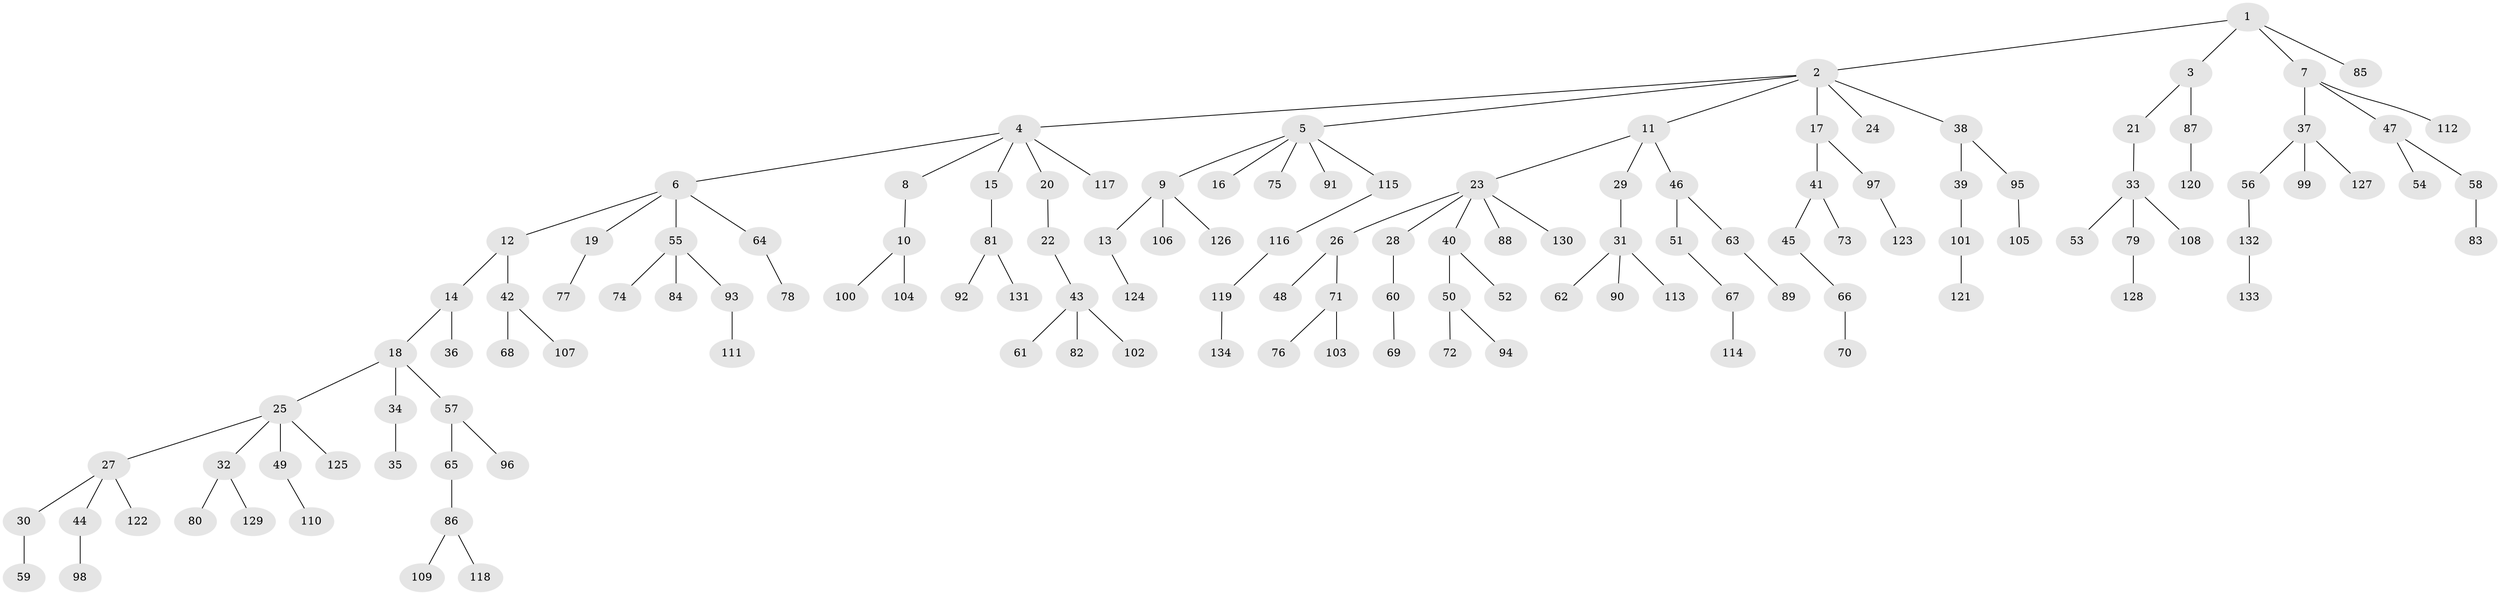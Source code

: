 // Generated by graph-tools (version 1.1) at 2025/36/03/09/25 02:36:37]
// undirected, 134 vertices, 133 edges
graph export_dot {
graph [start="1"]
  node [color=gray90,style=filled];
  1;
  2;
  3;
  4;
  5;
  6;
  7;
  8;
  9;
  10;
  11;
  12;
  13;
  14;
  15;
  16;
  17;
  18;
  19;
  20;
  21;
  22;
  23;
  24;
  25;
  26;
  27;
  28;
  29;
  30;
  31;
  32;
  33;
  34;
  35;
  36;
  37;
  38;
  39;
  40;
  41;
  42;
  43;
  44;
  45;
  46;
  47;
  48;
  49;
  50;
  51;
  52;
  53;
  54;
  55;
  56;
  57;
  58;
  59;
  60;
  61;
  62;
  63;
  64;
  65;
  66;
  67;
  68;
  69;
  70;
  71;
  72;
  73;
  74;
  75;
  76;
  77;
  78;
  79;
  80;
  81;
  82;
  83;
  84;
  85;
  86;
  87;
  88;
  89;
  90;
  91;
  92;
  93;
  94;
  95;
  96;
  97;
  98;
  99;
  100;
  101;
  102;
  103;
  104;
  105;
  106;
  107;
  108;
  109;
  110;
  111;
  112;
  113;
  114;
  115;
  116;
  117;
  118;
  119;
  120;
  121;
  122;
  123;
  124;
  125;
  126;
  127;
  128;
  129;
  130;
  131;
  132;
  133;
  134;
  1 -- 2;
  1 -- 3;
  1 -- 7;
  1 -- 85;
  2 -- 4;
  2 -- 5;
  2 -- 11;
  2 -- 17;
  2 -- 24;
  2 -- 38;
  3 -- 21;
  3 -- 87;
  4 -- 6;
  4 -- 8;
  4 -- 15;
  4 -- 20;
  4 -- 117;
  5 -- 9;
  5 -- 16;
  5 -- 75;
  5 -- 91;
  5 -- 115;
  6 -- 12;
  6 -- 19;
  6 -- 55;
  6 -- 64;
  7 -- 37;
  7 -- 47;
  7 -- 112;
  8 -- 10;
  9 -- 13;
  9 -- 106;
  9 -- 126;
  10 -- 100;
  10 -- 104;
  11 -- 23;
  11 -- 29;
  11 -- 46;
  12 -- 14;
  12 -- 42;
  13 -- 124;
  14 -- 18;
  14 -- 36;
  15 -- 81;
  17 -- 41;
  17 -- 97;
  18 -- 25;
  18 -- 34;
  18 -- 57;
  19 -- 77;
  20 -- 22;
  21 -- 33;
  22 -- 43;
  23 -- 26;
  23 -- 28;
  23 -- 40;
  23 -- 88;
  23 -- 130;
  25 -- 27;
  25 -- 32;
  25 -- 49;
  25 -- 125;
  26 -- 48;
  26 -- 71;
  27 -- 30;
  27 -- 44;
  27 -- 122;
  28 -- 60;
  29 -- 31;
  30 -- 59;
  31 -- 62;
  31 -- 90;
  31 -- 113;
  32 -- 80;
  32 -- 129;
  33 -- 53;
  33 -- 79;
  33 -- 108;
  34 -- 35;
  37 -- 56;
  37 -- 99;
  37 -- 127;
  38 -- 39;
  38 -- 95;
  39 -- 101;
  40 -- 50;
  40 -- 52;
  41 -- 45;
  41 -- 73;
  42 -- 68;
  42 -- 107;
  43 -- 61;
  43 -- 82;
  43 -- 102;
  44 -- 98;
  45 -- 66;
  46 -- 51;
  46 -- 63;
  47 -- 54;
  47 -- 58;
  49 -- 110;
  50 -- 72;
  50 -- 94;
  51 -- 67;
  55 -- 74;
  55 -- 84;
  55 -- 93;
  56 -- 132;
  57 -- 65;
  57 -- 96;
  58 -- 83;
  60 -- 69;
  63 -- 89;
  64 -- 78;
  65 -- 86;
  66 -- 70;
  67 -- 114;
  71 -- 76;
  71 -- 103;
  79 -- 128;
  81 -- 92;
  81 -- 131;
  86 -- 109;
  86 -- 118;
  87 -- 120;
  93 -- 111;
  95 -- 105;
  97 -- 123;
  101 -- 121;
  115 -- 116;
  116 -- 119;
  119 -- 134;
  132 -- 133;
}
